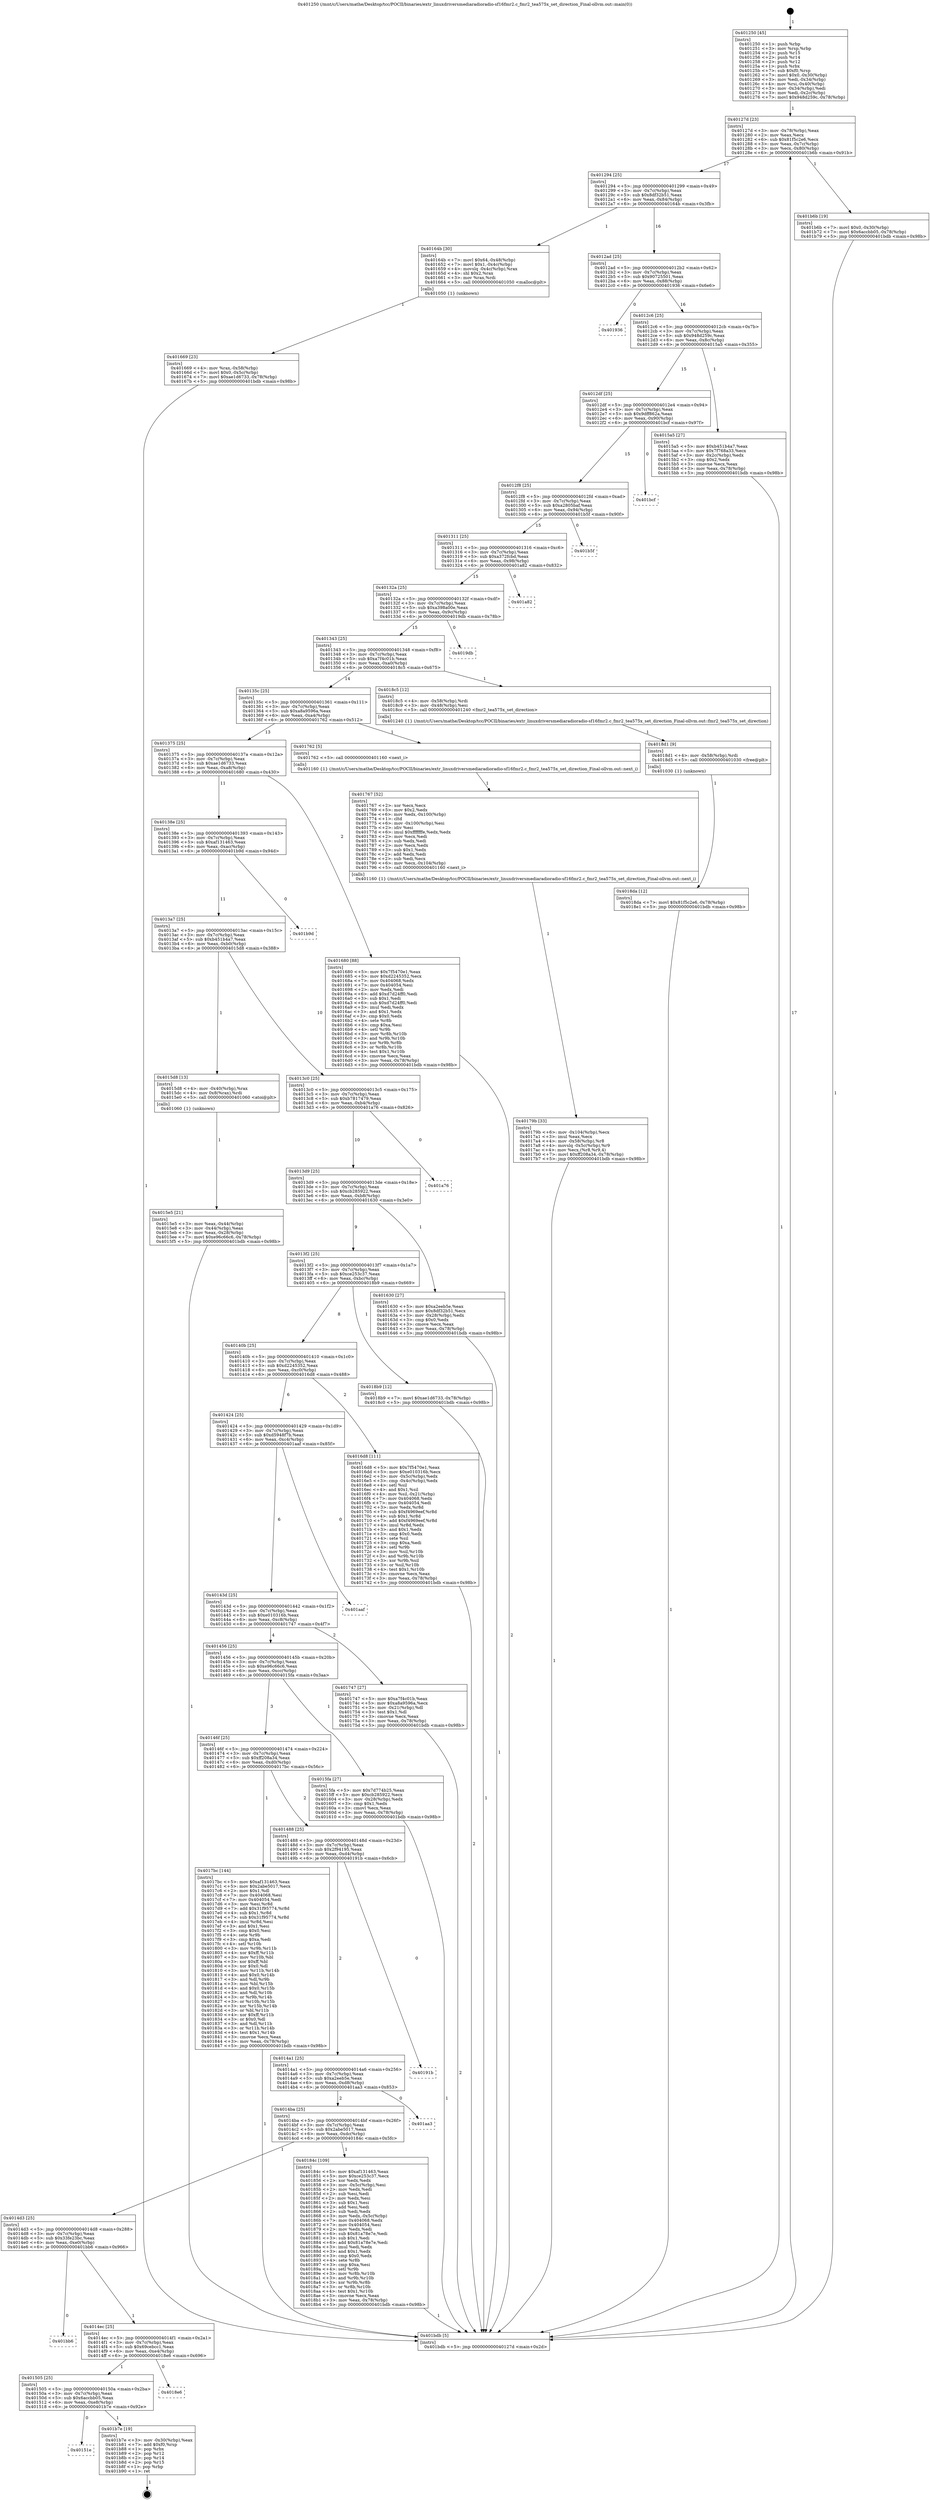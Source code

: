 digraph "0x401250" {
  label = "0x401250 (/mnt/c/Users/mathe/Desktop/tcc/POCII/binaries/extr_linuxdriversmediaradioradio-sf16fmr2.c_fmr2_tea575x_set_direction_Final-ollvm.out::main(0))"
  labelloc = "t"
  node[shape=record]

  Entry [label="",width=0.3,height=0.3,shape=circle,fillcolor=black,style=filled]
  "0x40127d" [label="{
     0x40127d [23]\l
     | [instrs]\l
     &nbsp;&nbsp;0x40127d \<+3\>: mov -0x78(%rbp),%eax\l
     &nbsp;&nbsp;0x401280 \<+2\>: mov %eax,%ecx\l
     &nbsp;&nbsp;0x401282 \<+6\>: sub $0x81f5c2e6,%ecx\l
     &nbsp;&nbsp;0x401288 \<+3\>: mov %eax,-0x7c(%rbp)\l
     &nbsp;&nbsp;0x40128b \<+3\>: mov %ecx,-0x80(%rbp)\l
     &nbsp;&nbsp;0x40128e \<+6\>: je 0000000000401b6b \<main+0x91b\>\l
  }"]
  "0x401b6b" [label="{
     0x401b6b [19]\l
     | [instrs]\l
     &nbsp;&nbsp;0x401b6b \<+7\>: movl $0x0,-0x30(%rbp)\l
     &nbsp;&nbsp;0x401b72 \<+7\>: movl $0x6accbb05,-0x78(%rbp)\l
     &nbsp;&nbsp;0x401b79 \<+5\>: jmp 0000000000401bdb \<main+0x98b\>\l
  }"]
  "0x401294" [label="{
     0x401294 [25]\l
     | [instrs]\l
     &nbsp;&nbsp;0x401294 \<+5\>: jmp 0000000000401299 \<main+0x49\>\l
     &nbsp;&nbsp;0x401299 \<+3\>: mov -0x7c(%rbp),%eax\l
     &nbsp;&nbsp;0x40129c \<+5\>: sub $0x8df32b51,%eax\l
     &nbsp;&nbsp;0x4012a1 \<+6\>: mov %eax,-0x84(%rbp)\l
     &nbsp;&nbsp;0x4012a7 \<+6\>: je 000000000040164b \<main+0x3fb\>\l
  }"]
  Exit [label="",width=0.3,height=0.3,shape=circle,fillcolor=black,style=filled,peripheries=2]
  "0x40164b" [label="{
     0x40164b [30]\l
     | [instrs]\l
     &nbsp;&nbsp;0x40164b \<+7\>: movl $0x64,-0x48(%rbp)\l
     &nbsp;&nbsp;0x401652 \<+7\>: movl $0x1,-0x4c(%rbp)\l
     &nbsp;&nbsp;0x401659 \<+4\>: movslq -0x4c(%rbp),%rax\l
     &nbsp;&nbsp;0x40165d \<+4\>: shl $0x2,%rax\l
     &nbsp;&nbsp;0x401661 \<+3\>: mov %rax,%rdi\l
     &nbsp;&nbsp;0x401664 \<+5\>: call 0000000000401050 \<malloc@plt\>\l
     | [calls]\l
     &nbsp;&nbsp;0x401050 \{1\} (unknown)\l
  }"]
  "0x4012ad" [label="{
     0x4012ad [25]\l
     | [instrs]\l
     &nbsp;&nbsp;0x4012ad \<+5\>: jmp 00000000004012b2 \<main+0x62\>\l
     &nbsp;&nbsp;0x4012b2 \<+3\>: mov -0x7c(%rbp),%eax\l
     &nbsp;&nbsp;0x4012b5 \<+5\>: sub $0x90725501,%eax\l
     &nbsp;&nbsp;0x4012ba \<+6\>: mov %eax,-0x88(%rbp)\l
     &nbsp;&nbsp;0x4012c0 \<+6\>: je 0000000000401936 \<main+0x6e6\>\l
  }"]
  "0x40151e" [label="{
     0x40151e\l
  }", style=dashed]
  "0x401936" [label="{
     0x401936\l
  }", style=dashed]
  "0x4012c6" [label="{
     0x4012c6 [25]\l
     | [instrs]\l
     &nbsp;&nbsp;0x4012c6 \<+5\>: jmp 00000000004012cb \<main+0x7b\>\l
     &nbsp;&nbsp;0x4012cb \<+3\>: mov -0x7c(%rbp),%eax\l
     &nbsp;&nbsp;0x4012ce \<+5\>: sub $0x948d259c,%eax\l
     &nbsp;&nbsp;0x4012d3 \<+6\>: mov %eax,-0x8c(%rbp)\l
     &nbsp;&nbsp;0x4012d9 \<+6\>: je 00000000004015a5 \<main+0x355\>\l
  }"]
  "0x401b7e" [label="{
     0x401b7e [19]\l
     | [instrs]\l
     &nbsp;&nbsp;0x401b7e \<+3\>: mov -0x30(%rbp),%eax\l
     &nbsp;&nbsp;0x401b81 \<+7\>: add $0xf0,%rsp\l
     &nbsp;&nbsp;0x401b88 \<+1\>: pop %rbx\l
     &nbsp;&nbsp;0x401b89 \<+2\>: pop %r12\l
     &nbsp;&nbsp;0x401b8b \<+2\>: pop %r14\l
     &nbsp;&nbsp;0x401b8d \<+2\>: pop %r15\l
     &nbsp;&nbsp;0x401b8f \<+1\>: pop %rbp\l
     &nbsp;&nbsp;0x401b90 \<+1\>: ret\l
  }"]
  "0x4015a5" [label="{
     0x4015a5 [27]\l
     | [instrs]\l
     &nbsp;&nbsp;0x4015a5 \<+5\>: mov $0xb451b4a7,%eax\l
     &nbsp;&nbsp;0x4015aa \<+5\>: mov $0x7f768a33,%ecx\l
     &nbsp;&nbsp;0x4015af \<+3\>: mov -0x2c(%rbp),%edx\l
     &nbsp;&nbsp;0x4015b2 \<+3\>: cmp $0x2,%edx\l
     &nbsp;&nbsp;0x4015b5 \<+3\>: cmovne %ecx,%eax\l
     &nbsp;&nbsp;0x4015b8 \<+3\>: mov %eax,-0x78(%rbp)\l
     &nbsp;&nbsp;0x4015bb \<+5\>: jmp 0000000000401bdb \<main+0x98b\>\l
  }"]
  "0x4012df" [label="{
     0x4012df [25]\l
     | [instrs]\l
     &nbsp;&nbsp;0x4012df \<+5\>: jmp 00000000004012e4 \<main+0x94\>\l
     &nbsp;&nbsp;0x4012e4 \<+3\>: mov -0x7c(%rbp),%eax\l
     &nbsp;&nbsp;0x4012e7 \<+5\>: sub $0x9dff862a,%eax\l
     &nbsp;&nbsp;0x4012ec \<+6\>: mov %eax,-0x90(%rbp)\l
     &nbsp;&nbsp;0x4012f2 \<+6\>: je 0000000000401bcf \<main+0x97f\>\l
  }"]
  "0x401bdb" [label="{
     0x401bdb [5]\l
     | [instrs]\l
     &nbsp;&nbsp;0x401bdb \<+5\>: jmp 000000000040127d \<main+0x2d\>\l
  }"]
  "0x401250" [label="{
     0x401250 [45]\l
     | [instrs]\l
     &nbsp;&nbsp;0x401250 \<+1\>: push %rbp\l
     &nbsp;&nbsp;0x401251 \<+3\>: mov %rsp,%rbp\l
     &nbsp;&nbsp;0x401254 \<+2\>: push %r15\l
     &nbsp;&nbsp;0x401256 \<+2\>: push %r14\l
     &nbsp;&nbsp;0x401258 \<+2\>: push %r12\l
     &nbsp;&nbsp;0x40125a \<+1\>: push %rbx\l
     &nbsp;&nbsp;0x40125b \<+7\>: sub $0xf0,%rsp\l
     &nbsp;&nbsp;0x401262 \<+7\>: movl $0x0,-0x30(%rbp)\l
     &nbsp;&nbsp;0x401269 \<+3\>: mov %edi,-0x34(%rbp)\l
     &nbsp;&nbsp;0x40126c \<+4\>: mov %rsi,-0x40(%rbp)\l
     &nbsp;&nbsp;0x401270 \<+3\>: mov -0x34(%rbp),%edi\l
     &nbsp;&nbsp;0x401273 \<+3\>: mov %edi,-0x2c(%rbp)\l
     &nbsp;&nbsp;0x401276 \<+7\>: movl $0x948d259c,-0x78(%rbp)\l
  }"]
  "0x401505" [label="{
     0x401505 [25]\l
     | [instrs]\l
     &nbsp;&nbsp;0x401505 \<+5\>: jmp 000000000040150a \<main+0x2ba\>\l
     &nbsp;&nbsp;0x40150a \<+3\>: mov -0x7c(%rbp),%eax\l
     &nbsp;&nbsp;0x40150d \<+5\>: sub $0x6accbb05,%eax\l
     &nbsp;&nbsp;0x401512 \<+6\>: mov %eax,-0xe8(%rbp)\l
     &nbsp;&nbsp;0x401518 \<+6\>: je 0000000000401b7e \<main+0x92e\>\l
  }"]
  "0x401bcf" [label="{
     0x401bcf\l
  }", style=dashed]
  "0x4012f8" [label="{
     0x4012f8 [25]\l
     | [instrs]\l
     &nbsp;&nbsp;0x4012f8 \<+5\>: jmp 00000000004012fd \<main+0xad\>\l
     &nbsp;&nbsp;0x4012fd \<+3\>: mov -0x7c(%rbp),%eax\l
     &nbsp;&nbsp;0x401300 \<+5\>: sub $0xa2805baf,%eax\l
     &nbsp;&nbsp;0x401305 \<+6\>: mov %eax,-0x94(%rbp)\l
     &nbsp;&nbsp;0x40130b \<+6\>: je 0000000000401b5f \<main+0x90f\>\l
  }"]
  "0x4018e6" [label="{
     0x4018e6\l
  }", style=dashed]
  "0x401b5f" [label="{
     0x401b5f\l
  }", style=dashed]
  "0x401311" [label="{
     0x401311 [25]\l
     | [instrs]\l
     &nbsp;&nbsp;0x401311 \<+5\>: jmp 0000000000401316 \<main+0xc6\>\l
     &nbsp;&nbsp;0x401316 \<+3\>: mov -0x7c(%rbp),%eax\l
     &nbsp;&nbsp;0x401319 \<+5\>: sub $0xa372fcbd,%eax\l
     &nbsp;&nbsp;0x40131e \<+6\>: mov %eax,-0x98(%rbp)\l
     &nbsp;&nbsp;0x401324 \<+6\>: je 0000000000401a82 \<main+0x832\>\l
  }"]
  "0x4014ec" [label="{
     0x4014ec [25]\l
     | [instrs]\l
     &nbsp;&nbsp;0x4014ec \<+5\>: jmp 00000000004014f1 \<main+0x2a1\>\l
     &nbsp;&nbsp;0x4014f1 \<+3\>: mov -0x7c(%rbp),%eax\l
     &nbsp;&nbsp;0x4014f4 \<+5\>: sub $0x69cebcc1,%eax\l
     &nbsp;&nbsp;0x4014f9 \<+6\>: mov %eax,-0xe4(%rbp)\l
     &nbsp;&nbsp;0x4014ff \<+6\>: je 00000000004018e6 \<main+0x696\>\l
  }"]
  "0x401a82" [label="{
     0x401a82\l
  }", style=dashed]
  "0x40132a" [label="{
     0x40132a [25]\l
     | [instrs]\l
     &nbsp;&nbsp;0x40132a \<+5\>: jmp 000000000040132f \<main+0xdf\>\l
     &nbsp;&nbsp;0x40132f \<+3\>: mov -0x7c(%rbp),%eax\l
     &nbsp;&nbsp;0x401332 \<+5\>: sub $0xa398a00e,%eax\l
     &nbsp;&nbsp;0x401337 \<+6\>: mov %eax,-0x9c(%rbp)\l
     &nbsp;&nbsp;0x40133d \<+6\>: je 00000000004019db \<main+0x78b\>\l
  }"]
  "0x401bb6" [label="{
     0x401bb6\l
  }", style=dashed]
  "0x4019db" [label="{
     0x4019db\l
  }", style=dashed]
  "0x401343" [label="{
     0x401343 [25]\l
     | [instrs]\l
     &nbsp;&nbsp;0x401343 \<+5\>: jmp 0000000000401348 \<main+0xf8\>\l
     &nbsp;&nbsp;0x401348 \<+3\>: mov -0x7c(%rbp),%eax\l
     &nbsp;&nbsp;0x40134b \<+5\>: sub $0xa7f4c01b,%eax\l
     &nbsp;&nbsp;0x401350 \<+6\>: mov %eax,-0xa0(%rbp)\l
     &nbsp;&nbsp;0x401356 \<+6\>: je 00000000004018c5 \<main+0x675\>\l
  }"]
  "0x4018da" [label="{
     0x4018da [12]\l
     | [instrs]\l
     &nbsp;&nbsp;0x4018da \<+7\>: movl $0x81f5c2e6,-0x78(%rbp)\l
     &nbsp;&nbsp;0x4018e1 \<+5\>: jmp 0000000000401bdb \<main+0x98b\>\l
  }"]
  "0x4018c5" [label="{
     0x4018c5 [12]\l
     | [instrs]\l
     &nbsp;&nbsp;0x4018c5 \<+4\>: mov -0x58(%rbp),%rdi\l
     &nbsp;&nbsp;0x4018c9 \<+3\>: mov -0x48(%rbp),%esi\l
     &nbsp;&nbsp;0x4018cc \<+5\>: call 0000000000401240 \<fmr2_tea575x_set_direction\>\l
     | [calls]\l
     &nbsp;&nbsp;0x401240 \{1\} (/mnt/c/Users/mathe/Desktop/tcc/POCII/binaries/extr_linuxdriversmediaradioradio-sf16fmr2.c_fmr2_tea575x_set_direction_Final-ollvm.out::fmr2_tea575x_set_direction)\l
  }"]
  "0x40135c" [label="{
     0x40135c [25]\l
     | [instrs]\l
     &nbsp;&nbsp;0x40135c \<+5\>: jmp 0000000000401361 \<main+0x111\>\l
     &nbsp;&nbsp;0x401361 \<+3\>: mov -0x7c(%rbp),%eax\l
     &nbsp;&nbsp;0x401364 \<+5\>: sub $0xa8a9596a,%eax\l
     &nbsp;&nbsp;0x401369 \<+6\>: mov %eax,-0xa4(%rbp)\l
     &nbsp;&nbsp;0x40136f \<+6\>: je 0000000000401762 \<main+0x512\>\l
  }"]
  "0x4018d1" [label="{
     0x4018d1 [9]\l
     | [instrs]\l
     &nbsp;&nbsp;0x4018d1 \<+4\>: mov -0x58(%rbp),%rdi\l
     &nbsp;&nbsp;0x4018d5 \<+5\>: call 0000000000401030 \<free@plt\>\l
     | [calls]\l
     &nbsp;&nbsp;0x401030 \{1\} (unknown)\l
  }"]
  "0x401762" [label="{
     0x401762 [5]\l
     | [instrs]\l
     &nbsp;&nbsp;0x401762 \<+5\>: call 0000000000401160 \<next_i\>\l
     | [calls]\l
     &nbsp;&nbsp;0x401160 \{1\} (/mnt/c/Users/mathe/Desktop/tcc/POCII/binaries/extr_linuxdriversmediaradioradio-sf16fmr2.c_fmr2_tea575x_set_direction_Final-ollvm.out::next_i)\l
  }"]
  "0x401375" [label="{
     0x401375 [25]\l
     | [instrs]\l
     &nbsp;&nbsp;0x401375 \<+5\>: jmp 000000000040137a \<main+0x12a\>\l
     &nbsp;&nbsp;0x40137a \<+3\>: mov -0x7c(%rbp),%eax\l
     &nbsp;&nbsp;0x40137d \<+5\>: sub $0xae1d6733,%eax\l
     &nbsp;&nbsp;0x401382 \<+6\>: mov %eax,-0xa8(%rbp)\l
     &nbsp;&nbsp;0x401388 \<+6\>: je 0000000000401680 \<main+0x430\>\l
  }"]
  "0x4014d3" [label="{
     0x4014d3 [25]\l
     | [instrs]\l
     &nbsp;&nbsp;0x4014d3 \<+5\>: jmp 00000000004014d8 \<main+0x288\>\l
     &nbsp;&nbsp;0x4014d8 \<+3\>: mov -0x7c(%rbp),%eax\l
     &nbsp;&nbsp;0x4014db \<+5\>: sub $0x33fe23bc,%eax\l
     &nbsp;&nbsp;0x4014e0 \<+6\>: mov %eax,-0xe0(%rbp)\l
     &nbsp;&nbsp;0x4014e6 \<+6\>: je 0000000000401bb6 \<main+0x966\>\l
  }"]
  "0x401680" [label="{
     0x401680 [88]\l
     | [instrs]\l
     &nbsp;&nbsp;0x401680 \<+5\>: mov $0x7f5470e1,%eax\l
     &nbsp;&nbsp;0x401685 \<+5\>: mov $0xd2245352,%ecx\l
     &nbsp;&nbsp;0x40168a \<+7\>: mov 0x404068,%edx\l
     &nbsp;&nbsp;0x401691 \<+7\>: mov 0x404054,%esi\l
     &nbsp;&nbsp;0x401698 \<+2\>: mov %edx,%edi\l
     &nbsp;&nbsp;0x40169a \<+6\>: add $0xd7d24ff0,%edi\l
     &nbsp;&nbsp;0x4016a0 \<+3\>: sub $0x1,%edi\l
     &nbsp;&nbsp;0x4016a3 \<+6\>: sub $0xd7d24ff0,%edi\l
     &nbsp;&nbsp;0x4016a9 \<+3\>: imul %edi,%edx\l
     &nbsp;&nbsp;0x4016ac \<+3\>: and $0x1,%edx\l
     &nbsp;&nbsp;0x4016af \<+3\>: cmp $0x0,%edx\l
     &nbsp;&nbsp;0x4016b2 \<+4\>: sete %r8b\l
     &nbsp;&nbsp;0x4016b6 \<+3\>: cmp $0xa,%esi\l
     &nbsp;&nbsp;0x4016b9 \<+4\>: setl %r9b\l
     &nbsp;&nbsp;0x4016bd \<+3\>: mov %r8b,%r10b\l
     &nbsp;&nbsp;0x4016c0 \<+3\>: and %r9b,%r10b\l
     &nbsp;&nbsp;0x4016c3 \<+3\>: xor %r9b,%r8b\l
     &nbsp;&nbsp;0x4016c6 \<+3\>: or %r8b,%r10b\l
     &nbsp;&nbsp;0x4016c9 \<+4\>: test $0x1,%r10b\l
     &nbsp;&nbsp;0x4016cd \<+3\>: cmovne %ecx,%eax\l
     &nbsp;&nbsp;0x4016d0 \<+3\>: mov %eax,-0x78(%rbp)\l
     &nbsp;&nbsp;0x4016d3 \<+5\>: jmp 0000000000401bdb \<main+0x98b\>\l
  }"]
  "0x40138e" [label="{
     0x40138e [25]\l
     | [instrs]\l
     &nbsp;&nbsp;0x40138e \<+5\>: jmp 0000000000401393 \<main+0x143\>\l
     &nbsp;&nbsp;0x401393 \<+3\>: mov -0x7c(%rbp),%eax\l
     &nbsp;&nbsp;0x401396 \<+5\>: sub $0xaf131463,%eax\l
     &nbsp;&nbsp;0x40139b \<+6\>: mov %eax,-0xac(%rbp)\l
     &nbsp;&nbsp;0x4013a1 \<+6\>: je 0000000000401b9d \<main+0x94d\>\l
  }"]
  "0x40184c" [label="{
     0x40184c [109]\l
     | [instrs]\l
     &nbsp;&nbsp;0x40184c \<+5\>: mov $0xaf131463,%eax\l
     &nbsp;&nbsp;0x401851 \<+5\>: mov $0xce253c37,%ecx\l
     &nbsp;&nbsp;0x401856 \<+2\>: xor %edx,%edx\l
     &nbsp;&nbsp;0x401858 \<+3\>: mov -0x5c(%rbp),%esi\l
     &nbsp;&nbsp;0x40185b \<+2\>: mov %edx,%edi\l
     &nbsp;&nbsp;0x40185d \<+2\>: sub %esi,%edi\l
     &nbsp;&nbsp;0x40185f \<+2\>: mov %edx,%esi\l
     &nbsp;&nbsp;0x401861 \<+3\>: sub $0x1,%esi\l
     &nbsp;&nbsp;0x401864 \<+2\>: add %esi,%edi\l
     &nbsp;&nbsp;0x401866 \<+2\>: sub %edi,%edx\l
     &nbsp;&nbsp;0x401868 \<+3\>: mov %edx,-0x5c(%rbp)\l
     &nbsp;&nbsp;0x40186b \<+7\>: mov 0x404068,%edx\l
     &nbsp;&nbsp;0x401872 \<+7\>: mov 0x404054,%esi\l
     &nbsp;&nbsp;0x401879 \<+2\>: mov %edx,%edi\l
     &nbsp;&nbsp;0x40187b \<+6\>: sub $0x81a78e7e,%edi\l
     &nbsp;&nbsp;0x401881 \<+3\>: sub $0x1,%edi\l
     &nbsp;&nbsp;0x401884 \<+6\>: add $0x81a78e7e,%edi\l
     &nbsp;&nbsp;0x40188a \<+3\>: imul %edi,%edx\l
     &nbsp;&nbsp;0x40188d \<+3\>: and $0x1,%edx\l
     &nbsp;&nbsp;0x401890 \<+3\>: cmp $0x0,%edx\l
     &nbsp;&nbsp;0x401893 \<+4\>: sete %r8b\l
     &nbsp;&nbsp;0x401897 \<+3\>: cmp $0xa,%esi\l
     &nbsp;&nbsp;0x40189a \<+4\>: setl %r9b\l
     &nbsp;&nbsp;0x40189e \<+3\>: mov %r8b,%r10b\l
     &nbsp;&nbsp;0x4018a1 \<+3\>: and %r9b,%r10b\l
     &nbsp;&nbsp;0x4018a4 \<+3\>: xor %r9b,%r8b\l
     &nbsp;&nbsp;0x4018a7 \<+3\>: or %r8b,%r10b\l
     &nbsp;&nbsp;0x4018aa \<+4\>: test $0x1,%r10b\l
     &nbsp;&nbsp;0x4018ae \<+3\>: cmovne %ecx,%eax\l
     &nbsp;&nbsp;0x4018b1 \<+3\>: mov %eax,-0x78(%rbp)\l
     &nbsp;&nbsp;0x4018b4 \<+5\>: jmp 0000000000401bdb \<main+0x98b\>\l
  }"]
  "0x401b9d" [label="{
     0x401b9d\l
  }", style=dashed]
  "0x4013a7" [label="{
     0x4013a7 [25]\l
     | [instrs]\l
     &nbsp;&nbsp;0x4013a7 \<+5\>: jmp 00000000004013ac \<main+0x15c\>\l
     &nbsp;&nbsp;0x4013ac \<+3\>: mov -0x7c(%rbp),%eax\l
     &nbsp;&nbsp;0x4013af \<+5\>: sub $0xb451b4a7,%eax\l
     &nbsp;&nbsp;0x4013b4 \<+6\>: mov %eax,-0xb0(%rbp)\l
     &nbsp;&nbsp;0x4013ba \<+6\>: je 00000000004015d8 \<main+0x388\>\l
  }"]
  "0x4014ba" [label="{
     0x4014ba [25]\l
     | [instrs]\l
     &nbsp;&nbsp;0x4014ba \<+5\>: jmp 00000000004014bf \<main+0x26f\>\l
     &nbsp;&nbsp;0x4014bf \<+3\>: mov -0x7c(%rbp),%eax\l
     &nbsp;&nbsp;0x4014c2 \<+5\>: sub $0x2abe5017,%eax\l
     &nbsp;&nbsp;0x4014c7 \<+6\>: mov %eax,-0xdc(%rbp)\l
     &nbsp;&nbsp;0x4014cd \<+6\>: je 000000000040184c \<main+0x5fc\>\l
  }"]
  "0x4015d8" [label="{
     0x4015d8 [13]\l
     | [instrs]\l
     &nbsp;&nbsp;0x4015d8 \<+4\>: mov -0x40(%rbp),%rax\l
     &nbsp;&nbsp;0x4015dc \<+4\>: mov 0x8(%rax),%rdi\l
     &nbsp;&nbsp;0x4015e0 \<+5\>: call 0000000000401060 \<atoi@plt\>\l
     | [calls]\l
     &nbsp;&nbsp;0x401060 \{1\} (unknown)\l
  }"]
  "0x4013c0" [label="{
     0x4013c0 [25]\l
     | [instrs]\l
     &nbsp;&nbsp;0x4013c0 \<+5\>: jmp 00000000004013c5 \<main+0x175\>\l
     &nbsp;&nbsp;0x4013c5 \<+3\>: mov -0x7c(%rbp),%eax\l
     &nbsp;&nbsp;0x4013c8 \<+5\>: sub $0xb7817479,%eax\l
     &nbsp;&nbsp;0x4013cd \<+6\>: mov %eax,-0xb4(%rbp)\l
     &nbsp;&nbsp;0x4013d3 \<+6\>: je 0000000000401a76 \<main+0x826\>\l
  }"]
  "0x4015e5" [label="{
     0x4015e5 [21]\l
     | [instrs]\l
     &nbsp;&nbsp;0x4015e5 \<+3\>: mov %eax,-0x44(%rbp)\l
     &nbsp;&nbsp;0x4015e8 \<+3\>: mov -0x44(%rbp),%eax\l
     &nbsp;&nbsp;0x4015eb \<+3\>: mov %eax,-0x28(%rbp)\l
     &nbsp;&nbsp;0x4015ee \<+7\>: movl $0xe96c66c6,-0x78(%rbp)\l
     &nbsp;&nbsp;0x4015f5 \<+5\>: jmp 0000000000401bdb \<main+0x98b\>\l
  }"]
  "0x401aa3" [label="{
     0x401aa3\l
  }", style=dashed]
  "0x401a76" [label="{
     0x401a76\l
  }", style=dashed]
  "0x4013d9" [label="{
     0x4013d9 [25]\l
     | [instrs]\l
     &nbsp;&nbsp;0x4013d9 \<+5\>: jmp 00000000004013de \<main+0x18e\>\l
     &nbsp;&nbsp;0x4013de \<+3\>: mov -0x7c(%rbp),%eax\l
     &nbsp;&nbsp;0x4013e1 \<+5\>: sub $0xcb285922,%eax\l
     &nbsp;&nbsp;0x4013e6 \<+6\>: mov %eax,-0xb8(%rbp)\l
     &nbsp;&nbsp;0x4013ec \<+6\>: je 0000000000401630 \<main+0x3e0\>\l
  }"]
  "0x4014a1" [label="{
     0x4014a1 [25]\l
     | [instrs]\l
     &nbsp;&nbsp;0x4014a1 \<+5\>: jmp 00000000004014a6 \<main+0x256\>\l
     &nbsp;&nbsp;0x4014a6 \<+3\>: mov -0x7c(%rbp),%eax\l
     &nbsp;&nbsp;0x4014a9 \<+5\>: sub $0xa2eeb5e,%eax\l
     &nbsp;&nbsp;0x4014ae \<+6\>: mov %eax,-0xd8(%rbp)\l
     &nbsp;&nbsp;0x4014b4 \<+6\>: je 0000000000401aa3 \<main+0x853\>\l
  }"]
  "0x401630" [label="{
     0x401630 [27]\l
     | [instrs]\l
     &nbsp;&nbsp;0x401630 \<+5\>: mov $0xa2eeb5e,%eax\l
     &nbsp;&nbsp;0x401635 \<+5\>: mov $0x8df32b51,%ecx\l
     &nbsp;&nbsp;0x40163a \<+3\>: mov -0x28(%rbp),%edx\l
     &nbsp;&nbsp;0x40163d \<+3\>: cmp $0x0,%edx\l
     &nbsp;&nbsp;0x401640 \<+3\>: cmove %ecx,%eax\l
     &nbsp;&nbsp;0x401643 \<+3\>: mov %eax,-0x78(%rbp)\l
     &nbsp;&nbsp;0x401646 \<+5\>: jmp 0000000000401bdb \<main+0x98b\>\l
  }"]
  "0x4013f2" [label="{
     0x4013f2 [25]\l
     | [instrs]\l
     &nbsp;&nbsp;0x4013f2 \<+5\>: jmp 00000000004013f7 \<main+0x1a7\>\l
     &nbsp;&nbsp;0x4013f7 \<+3\>: mov -0x7c(%rbp),%eax\l
     &nbsp;&nbsp;0x4013fa \<+5\>: sub $0xce253c37,%eax\l
     &nbsp;&nbsp;0x4013ff \<+6\>: mov %eax,-0xbc(%rbp)\l
     &nbsp;&nbsp;0x401405 \<+6\>: je 00000000004018b9 \<main+0x669\>\l
  }"]
  "0x40191b" [label="{
     0x40191b\l
  }", style=dashed]
  "0x4018b9" [label="{
     0x4018b9 [12]\l
     | [instrs]\l
     &nbsp;&nbsp;0x4018b9 \<+7\>: movl $0xae1d6733,-0x78(%rbp)\l
     &nbsp;&nbsp;0x4018c0 \<+5\>: jmp 0000000000401bdb \<main+0x98b\>\l
  }"]
  "0x40140b" [label="{
     0x40140b [25]\l
     | [instrs]\l
     &nbsp;&nbsp;0x40140b \<+5\>: jmp 0000000000401410 \<main+0x1c0\>\l
     &nbsp;&nbsp;0x401410 \<+3\>: mov -0x7c(%rbp),%eax\l
     &nbsp;&nbsp;0x401413 \<+5\>: sub $0xd2245352,%eax\l
     &nbsp;&nbsp;0x401418 \<+6\>: mov %eax,-0xc0(%rbp)\l
     &nbsp;&nbsp;0x40141e \<+6\>: je 00000000004016d8 \<main+0x488\>\l
  }"]
  "0x401488" [label="{
     0x401488 [25]\l
     | [instrs]\l
     &nbsp;&nbsp;0x401488 \<+5\>: jmp 000000000040148d \<main+0x23d\>\l
     &nbsp;&nbsp;0x40148d \<+3\>: mov -0x7c(%rbp),%eax\l
     &nbsp;&nbsp;0x401490 \<+5\>: sub $0x2f94195,%eax\l
     &nbsp;&nbsp;0x401495 \<+6\>: mov %eax,-0xd4(%rbp)\l
     &nbsp;&nbsp;0x40149b \<+6\>: je 000000000040191b \<main+0x6cb\>\l
  }"]
  "0x4016d8" [label="{
     0x4016d8 [111]\l
     | [instrs]\l
     &nbsp;&nbsp;0x4016d8 \<+5\>: mov $0x7f5470e1,%eax\l
     &nbsp;&nbsp;0x4016dd \<+5\>: mov $0xe010316b,%ecx\l
     &nbsp;&nbsp;0x4016e2 \<+3\>: mov -0x5c(%rbp),%edx\l
     &nbsp;&nbsp;0x4016e5 \<+3\>: cmp -0x4c(%rbp),%edx\l
     &nbsp;&nbsp;0x4016e8 \<+4\>: setl %sil\l
     &nbsp;&nbsp;0x4016ec \<+4\>: and $0x1,%sil\l
     &nbsp;&nbsp;0x4016f0 \<+4\>: mov %sil,-0x21(%rbp)\l
     &nbsp;&nbsp;0x4016f4 \<+7\>: mov 0x404068,%edx\l
     &nbsp;&nbsp;0x4016fb \<+7\>: mov 0x404054,%edi\l
     &nbsp;&nbsp;0x401702 \<+3\>: mov %edx,%r8d\l
     &nbsp;&nbsp;0x401705 \<+7\>: sub $0xf4969eef,%r8d\l
     &nbsp;&nbsp;0x40170c \<+4\>: sub $0x1,%r8d\l
     &nbsp;&nbsp;0x401710 \<+7\>: add $0xf4969eef,%r8d\l
     &nbsp;&nbsp;0x401717 \<+4\>: imul %r8d,%edx\l
     &nbsp;&nbsp;0x40171b \<+3\>: and $0x1,%edx\l
     &nbsp;&nbsp;0x40171e \<+3\>: cmp $0x0,%edx\l
     &nbsp;&nbsp;0x401721 \<+4\>: sete %sil\l
     &nbsp;&nbsp;0x401725 \<+3\>: cmp $0xa,%edi\l
     &nbsp;&nbsp;0x401728 \<+4\>: setl %r9b\l
     &nbsp;&nbsp;0x40172c \<+3\>: mov %sil,%r10b\l
     &nbsp;&nbsp;0x40172f \<+3\>: and %r9b,%r10b\l
     &nbsp;&nbsp;0x401732 \<+3\>: xor %r9b,%sil\l
     &nbsp;&nbsp;0x401735 \<+3\>: or %sil,%r10b\l
     &nbsp;&nbsp;0x401738 \<+4\>: test $0x1,%r10b\l
     &nbsp;&nbsp;0x40173c \<+3\>: cmovne %ecx,%eax\l
     &nbsp;&nbsp;0x40173f \<+3\>: mov %eax,-0x78(%rbp)\l
     &nbsp;&nbsp;0x401742 \<+5\>: jmp 0000000000401bdb \<main+0x98b\>\l
  }"]
  "0x401424" [label="{
     0x401424 [25]\l
     | [instrs]\l
     &nbsp;&nbsp;0x401424 \<+5\>: jmp 0000000000401429 \<main+0x1d9\>\l
     &nbsp;&nbsp;0x401429 \<+3\>: mov -0x7c(%rbp),%eax\l
     &nbsp;&nbsp;0x40142c \<+5\>: sub $0xd5948f7b,%eax\l
     &nbsp;&nbsp;0x401431 \<+6\>: mov %eax,-0xc4(%rbp)\l
     &nbsp;&nbsp;0x401437 \<+6\>: je 0000000000401aaf \<main+0x85f\>\l
  }"]
  "0x4017bc" [label="{
     0x4017bc [144]\l
     | [instrs]\l
     &nbsp;&nbsp;0x4017bc \<+5\>: mov $0xaf131463,%eax\l
     &nbsp;&nbsp;0x4017c1 \<+5\>: mov $0x2abe5017,%ecx\l
     &nbsp;&nbsp;0x4017c6 \<+2\>: mov $0x1,%dl\l
     &nbsp;&nbsp;0x4017c8 \<+7\>: mov 0x404068,%esi\l
     &nbsp;&nbsp;0x4017cf \<+7\>: mov 0x404054,%edi\l
     &nbsp;&nbsp;0x4017d6 \<+3\>: mov %esi,%r8d\l
     &nbsp;&nbsp;0x4017d9 \<+7\>: add $0x31f95774,%r8d\l
     &nbsp;&nbsp;0x4017e0 \<+4\>: sub $0x1,%r8d\l
     &nbsp;&nbsp;0x4017e4 \<+7\>: sub $0x31f95774,%r8d\l
     &nbsp;&nbsp;0x4017eb \<+4\>: imul %r8d,%esi\l
     &nbsp;&nbsp;0x4017ef \<+3\>: and $0x1,%esi\l
     &nbsp;&nbsp;0x4017f2 \<+3\>: cmp $0x0,%esi\l
     &nbsp;&nbsp;0x4017f5 \<+4\>: sete %r9b\l
     &nbsp;&nbsp;0x4017f9 \<+3\>: cmp $0xa,%edi\l
     &nbsp;&nbsp;0x4017fc \<+4\>: setl %r10b\l
     &nbsp;&nbsp;0x401800 \<+3\>: mov %r9b,%r11b\l
     &nbsp;&nbsp;0x401803 \<+4\>: xor $0xff,%r11b\l
     &nbsp;&nbsp;0x401807 \<+3\>: mov %r10b,%bl\l
     &nbsp;&nbsp;0x40180a \<+3\>: xor $0xff,%bl\l
     &nbsp;&nbsp;0x40180d \<+3\>: xor $0x0,%dl\l
     &nbsp;&nbsp;0x401810 \<+3\>: mov %r11b,%r14b\l
     &nbsp;&nbsp;0x401813 \<+4\>: and $0x0,%r14b\l
     &nbsp;&nbsp;0x401817 \<+3\>: and %dl,%r9b\l
     &nbsp;&nbsp;0x40181a \<+3\>: mov %bl,%r15b\l
     &nbsp;&nbsp;0x40181d \<+4\>: and $0x0,%r15b\l
     &nbsp;&nbsp;0x401821 \<+3\>: and %dl,%r10b\l
     &nbsp;&nbsp;0x401824 \<+3\>: or %r9b,%r14b\l
     &nbsp;&nbsp;0x401827 \<+3\>: or %r10b,%r15b\l
     &nbsp;&nbsp;0x40182a \<+3\>: xor %r15b,%r14b\l
     &nbsp;&nbsp;0x40182d \<+3\>: or %bl,%r11b\l
     &nbsp;&nbsp;0x401830 \<+4\>: xor $0xff,%r11b\l
     &nbsp;&nbsp;0x401834 \<+3\>: or $0x0,%dl\l
     &nbsp;&nbsp;0x401837 \<+3\>: and %dl,%r11b\l
     &nbsp;&nbsp;0x40183a \<+3\>: or %r11b,%r14b\l
     &nbsp;&nbsp;0x40183d \<+4\>: test $0x1,%r14b\l
     &nbsp;&nbsp;0x401841 \<+3\>: cmovne %ecx,%eax\l
     &nbsp;&nbsp;0x401844 \<+3\>: mov %eax,-0x78(%rbp)\l
     &nbsp;&nbsp;0x401847 \<+5\>: jmp 0000000000401bdb \<main+0x98b\>\l
  }"]
  "0x401aaf" [label="{
     0x401aaf\l
  }", style=dashed]
  "0x40143d" [label="{
     0x40143d [25]\l
     | [instrs]\l
     &nbsp;&nbsp;0x40143d \<+5\>: jmp 0000000000401442 \<main+0x1f2\>\l
     &nbsp;&nbsp;0x401442 \<+3\>: mov -0x7c(%rbp),%eax\l
     &nbsp;&nbsp;0x401445 \<+5\>: sub $0xe010316b,%eax\l
     &nbsp;&nbsp;0x40144a \<+6\>: mov %eax,-0xc8(%rbp)\l
     &nbsp;&nbsp;0x401450 \<+6\>: je 0000000000401747 \<main+0x4f7\>\l
  }"]
  "0x40179b" [label="{
     0x40179b [33]\l
     | [instrs]\l
     &nbsp;&nbsp;0x40179b \<+6\>: mov -0x104(%rbp),%ecx\l
     &nbsp;&nbsp;0x4017a1 \<+3\>: imul %eax,%ecx\l
     &nbsp;&nbsp;0x4017a4 \<+4\>: mov -0x58(%rbp),%r8\l
     &nbsp;&nbsp;0x4017a8 \<+4\>: movslq -0x5c(%rbp),%r9\l
     &nbsp;&nbsp;0x4017ac \<+4\>: mov %ecx,(%r8,%r9,4)\l
     &nbsp;&nbsp;0x4017b0 \<+7\>: movl $0xff208a34,-0x78(%rbp)\l
     &nbsp;&nbsp;0x4017b7 \<+5\>: jmp 0000000000401bdb \<main+0x98b\>\l
  }"]
  "0x401747" [label="{
     0x401747 [27]\l
     | [instrs]\l
     &nbsp;&nbsp;0x401747 \<+5\>: mov $0xa7f4c01b,%eax\l
     &nbsp;&nbsp;0x40174c \<+5\>: mov $0xa8a9596a,%ecx\l
     &nbsp;&nbsp;0x401751 \<+3\>: mov -0x21(%rbp),%dl\l
     &nbsp;&nbsp;0x401754 \<+3\>: test $0x1,%dl\l
     &nbsp;&nbsp;0x401757 \<+3\>: cmovne %ecx,%eax\l
     &nbsp;&nbsp;0x40175a \<+3\>: mov %eax,-0x78(%rbp)\l
     &nbsp;&nbsp;0x40175d \<+5\>: jmp 0000000000401bdb \<main+0x98b\>\l
  }"]
  "0x401456" [label="{
     0x401456 [25]\l
     | [instrs]\l
     &nbsp;&nbsp;0x401456 \<+5\>: jmp 000000000040145b \<main+0x20b\>\l
     &nbsp;&nbsp;0x40145b \<+3\>: mov -0x7c(%rbp),%eax\l
     &nbsp;&nbsp;0x40145e \<+5\>: sub $0xe96c66c6,%eax\l
     &nbsp;&nbsp;0x401463 \<+6\>: mov %eax,-0xcc(%rbp)\l
     &nbsp;&nbsp;0x401469 \<+6\>: je 00000000004015fa \<main+0x3aa\>\l
  }"]
  "0x401767" [label="{
     0x401767 [52]\l
     | [instrs]\l
     &nbsp;&nbsp;0x401767 \<+2\>: xor %ecx,%ecx\l
     &nbsp;&nbsp;0x401769 \<+5\>: mov $0x2,%edx\l
     &nbsp;&nbsp;0x40176e \<+6\>: mov %edx,-0x100(%rbp)\l
     &nbsp;&nbsp;0x401774 \<+1\>: cltd\l
     &nbsp;&nbsp;0x401775 \<+6\>: mov -0x100(%rbp),%esi\l
     &nbsp;&nbsp;0x40177b \<+2\>: idiv %esi\l
     &nbsp;&nbsp;0x40177d \<+6\>: imul $0xfffffffe,%edx,%edx\l
     &nbsp;&nbsp;0x401783 \<+2\>: mov %ecx,%edi\l
     &nbsp;&nbsp;0x401785 \<+2\>: sub %edx,%edi\l
     &nbsp;&nbsp;0x401787 \<+2\>: mov %ecx,%edx\l
     &nbsp;&nbsp;0x401789 \<+3\>: sub $0x1,%edx\l
     &nbsp;&nbsp;0x40178c \<+2\>: add %edx,%edi\l
     &nbsp;&nbsp;0x40178e \<+2\>: sub %edi,%ecx\l
     &nbsp;&nbsp;0x401790 \<+6\>: mov %ecx,-0x104(%rbp)\l
     &nbsp;&nbsp;0x401796 \<+5\>: call 0000000000401160 \<next_i\>\l
     | [calls]\l
     &nbsp;&nbsp;0x401160 \{1\} (/mnt/c/Users/mathe/Desktop/tcc/POCII/binaries/extr_linuxdriversmediaradioradio-sf16fmr2.c_fmr2_tea575x_set_direction_Final-ollvm.out::next_i)\l
  }"]
  "0x4015fa" [label="{
     0x4015fa [27]\l
     | [instrs]\l
     &nbsp;&nbsp;0x4015fa \<+5\>: mov $0x7d774b25,%eax\l
     &nbsp;&nbsp;0x4015ff \<+5\>: mov $0xcb285922,%ecx\l
     &nbsp;&nbsp;0x401604 \<+3\>: mov -0x28(%rbp),%edx\l
     &nbsp;&nbsp;0x401607 \<+3\>: cmp $0x1,%edx\l
     &nbsp;&nbsp;0x40160a \<+3\>: cmovl %ecx,%eax\l
     &nbsp;&nbsp;0x40160d \<+3\>: mov %eax,-0x78(%rbp)\l
     &nbsp;&nbsp;0x401610 \<+5\>: jmp 0000000000401bdb \<main+0x98b\>\l
  }"]
  "0x40146f" [label="{
     0x40146f [25]\l
     | [instrs]\l
     &nbsp;&nbsp;0x40146f \<+5\>: jmp 0000000000401474 \<main+0x224\>\l
     &nbsp;&nbsp;0x401474 \<+3\>: mov -0x7c(%rbp),%eax\l
     &nbsp;&nbsp;0x401477 \<+5\>: sub $0xff208a34,%eax\l
     &nbsp;&nbsp;0x40147c \<+6\>: mov %eax,-0xd0(%rbp)\l
     &nbsp;&nbsp;0x401482 \<+6\>: je 00000000004017bc \<main+0x56c\>\l
  }"]
  "0x401669" [label="{
     0x401669 [23]\l
     | [instrs]\l
     &nbsp;&nbsp;0x401669 \<+4\>: mov %rax,-0x58(%rbp)\l
     &nbsp;&nbsp;0x40166d \<+7\>: movl $0x0,-0x5c(%rbp)\l
     &nbsp;&nbsp;0x401674 \<+7\>: movl $0xae1d6733,-0x78(%rbp)\l
     &nbsp;&nbsp;0x40167b \<+5\>: jmp 0000000000401bdb \<main+0x98b\>\l
  }"]
  Entry -> "0x401250" [label=" 1"]
  "0x40127d" -> "0x401b6b" [label=" 1"]
  "0x40127d" -> "0x401294" [label=" 17"]
  "0x401b7e" -> Exit [label=" 1"]
  "0x401294" -> "0x40164b" [label=" 1"]
  "0x401294" -> "0x4012ad" [label=" 16"]
  "0x401505" -> "0x40151e" [label=" 0"]
  "0x4012ad" -> "0x401936" [label=" 0"]
  "0x4012ad" -> "0x4012c6" [label=" 16"]
  "0x401505" -> "0x401b7e" [label=" 1"]
  "0x4012c6" -> "0x4015a5" [label=" 1"]
  "0x4012c6" -> "0x4012df" [label=" 15"]
  "0x4015a5" -> "0x401bdb" [label=" 1"]
  "0x401250" -> "0x40127d" [label=" 1"]
  "0x401bdb" -> "0x40127d" [label=" 17"]
  "0x4014ec" -> "0x401505" [label=" 1"]
  "0x4012df" -> "0x401bcf" [label=" 0"]
  "0x4012df" -> "0x4012f8" [label=" 15"]
  "0x4014ec" -> "0x4018e6" [label=" 0"]
  "0x4012f8" -> "0x401b5f" [label=" 0"]
  "0x4012f8" -> "0x401311" [label=" 15"]
  "0x4014d3" -> "0x4014ec" [label=" 1"]
  "0x401311" -> "0x401a82" [label=" 0"]
  "0x401311" -> "0x40132a" [label=" 15"]
  "0x4014d3" -> "0x401bb6" [label=" 0"]
  "0x40132a" -> "0x4019db" [label=" 0"]
  "0x40132a" -> "0x401343" [label=" 15"]
  "0x401b6b" -> "0x401bdb" [label=" 1"]
  "0x401343" -> "0x4018c5" [label=" 1"]
  "0x401343" -> "0x40135c" [label=" 14"]
  "0x4018da" -> "0x401bdb" [label=" 1"]
  "0x40135c" -> "0x401762" [label=" 1"]
  "0x40135c" -> "0x401375" [label=" 13"]
  "0x4018d1" -> "0x4018da" [label=" 1"]
  "0x401375" -> "0x401680" [label=" 2"]
  "0x401375" -> "0x40138e" [label=" 11"]
  "0x4018c5" -> "0x4018d1" [label=" 1"]
  "0x40138e" -> "0x401b9d" [label=" 0"]
  "0x40138e" -> "0x4013a7" [label=" 11"]
  "0x4018b9" -> "0x401bdb" [label=" 1"]
  "0x4013a7" -> "0x4015d8" [label=" 1"]
  "0x4013a7" -> "0x4013c0" [label=" 10"]
  "0x4015d8" -> "0x4015e5" [label=" 1"]
  "0x4015e5" -> "0x401bdb" [label=" 1"]
  "0x4014ba" -> "0x4014d3" [label=" 1"]
  "0x4013c0" -> "0x401a76" [label=" 0"]
  "0x4013c0" -> "0x4013d9" [label=" 10"]
  "0x4014ba" -> "0x40184c" [label=" 1"]
  "0x4013d9" -> "0x401630" [label=" 1"]
  "0x4013d9" -> "0x4013f2" [label=" 9"]
  "0x4014a1" -> "0x4014ba" [label=" 2"]
  "0x4013f2" -> "0x4018b9" [label=" 1"]
  "0x4013f2" -> "0x40140b" [label=" 8"]
  "0x4014a1" -> "0x401aa3" [label=" 0"]
  "0x40140b" -> "0x4016d8" [label=" 2"]
  "0x40140b" -> "0x401424" [label=" 6"]
  "0x401488" -> "0x4014a1" [label=" 2"]
  "0x401424" -> "0x401aaf" [label=" 0"]
  "0x401424" -> "0x40143d" [label=" 6"]
  "0x401488" -> "0x40191b" [label=" 0"]
  "0x40143d" -> "0x401747" [label=" 2"]
  "0x40143d" -> "0x401456" [label=" 4"]
  "0x4017bc" -> "0x401bdb" [label=" 1"]
  "0x401456" -> "0x4015fa" [label=" 1"]
  "0x401456" -> "0x40146f" [label=" 3"]
  "0x4015fa" -> "0x401bdb" [label=" 1"]
  "0x401630" -> "0x401bdb" [label=" 1"]
  "0x40164b" -> "0x401669" [label=" 1"]
  "0x401669" -> "0x401bdb" [label=" 1"]
  "0x401680" -> "0x401bdb" [label=" 2"]
  "0x4016d8" -> "0x401bdb" [label=" 2"]
  "0x401747" -> "0x401bdb" [label=" 2"]
  "0x401762" -> "0x401767" [label=" 1"]
  "0x401767" -> "0x40179b" [label=" 1"]
  "0x40179b" -> "0x401bdb" [label=" 1"]
  "0x40184c" -> "0x401bdb" [label=" 1"]
  "0x40146f" -> "0x4017bc" [label=" 1"]
  "0x40146f" -> "0x401488" [label=" 2"]
}
